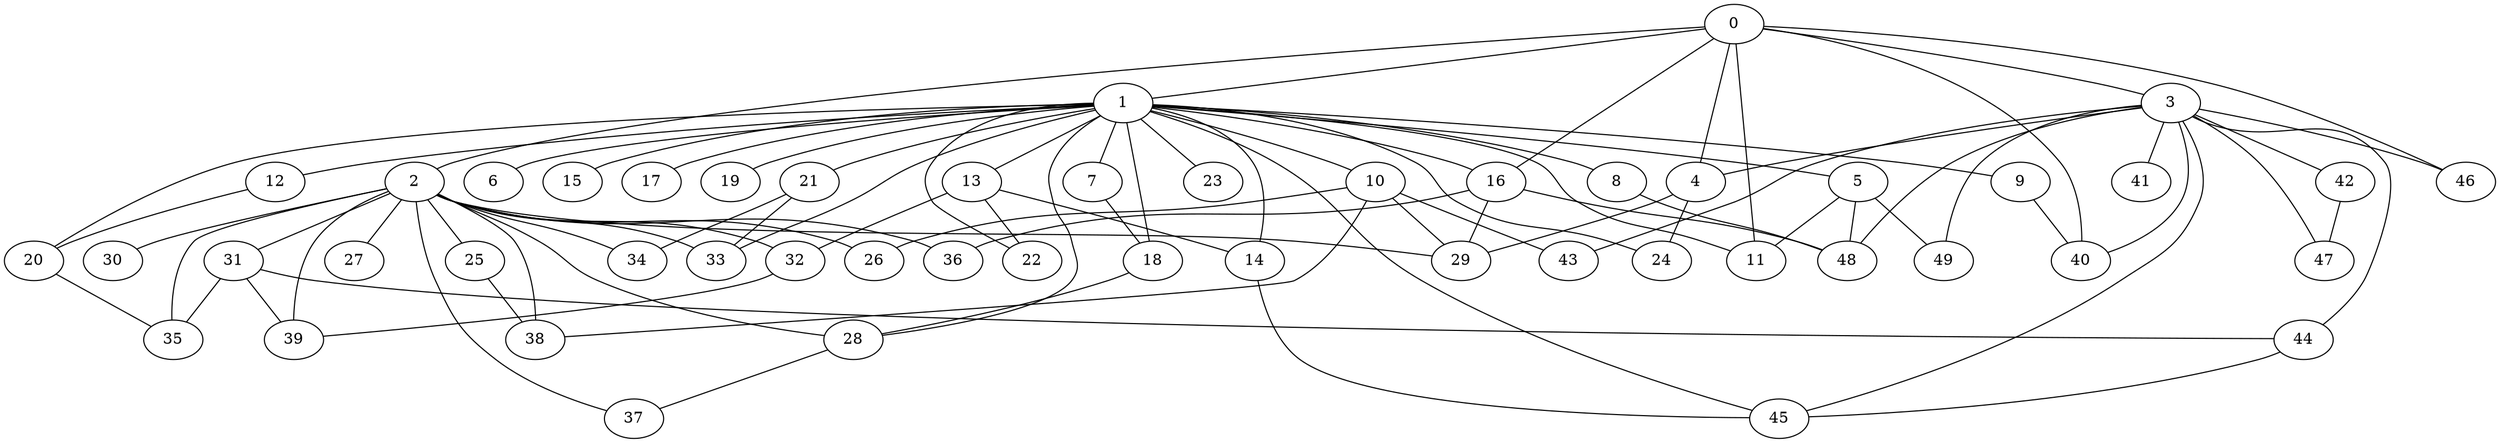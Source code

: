 
graph graphname {
    0 -- 1
0 -- 2
0 -- 3
0 -- 4
0 -- 16
0 -- 11
0 -- 40
0 -- 46
1 -- 5
1 -- 6
1 -- 7
1 -- 8
1 -- 9
1 -- 10
1 -- 11
1 -- 12
1 -- 13
1 -- 14
1 -- 15
1 -- 16
1 -- 17
1 -- 18
1 -- 19
1 -- 20
1 -- 21
1 -- 22
1 -- 23
1 -- 24
1 -- 33
1 -- 45
1 -- 28
2 -- 32
2 -- 34
2 -- 35
2 -- 36
2 -- 37
2 -- 38
2 -- 33
2 -- 39
2 -- 25
2 -- 26
2 -- 27
2 -- 28
2 -- 29
2 -- 30
2 -- 31
3 -- 40
3 -- 41
3 -- 42
3 -- 43
3 -- 44
3 -- 45
3 -- 46
3 -- 47
3 -- 48
3 -- 49
3 -- 4
4 -- 24
4 -- 29
5 -- 48
5 -- 11
5 -- 49
7 -- 18
8 -- 48
9 -- 40
10 -- 26
10 -- 43
10 -- 38
10 -- 29
12 -- 20
13 -- 22
13 -- 32
13 -- 14
14 -- 45
16 -- 36
16 -- 29
16 -- 48
18 -- 28
20 -- 35
21 -- 34
21 -- 33
25 -- 38
28 -- 37
31 -- 44
31 -- 35
31 -- 39
32 -- 39
42 -- 47
44 -- 45

}
